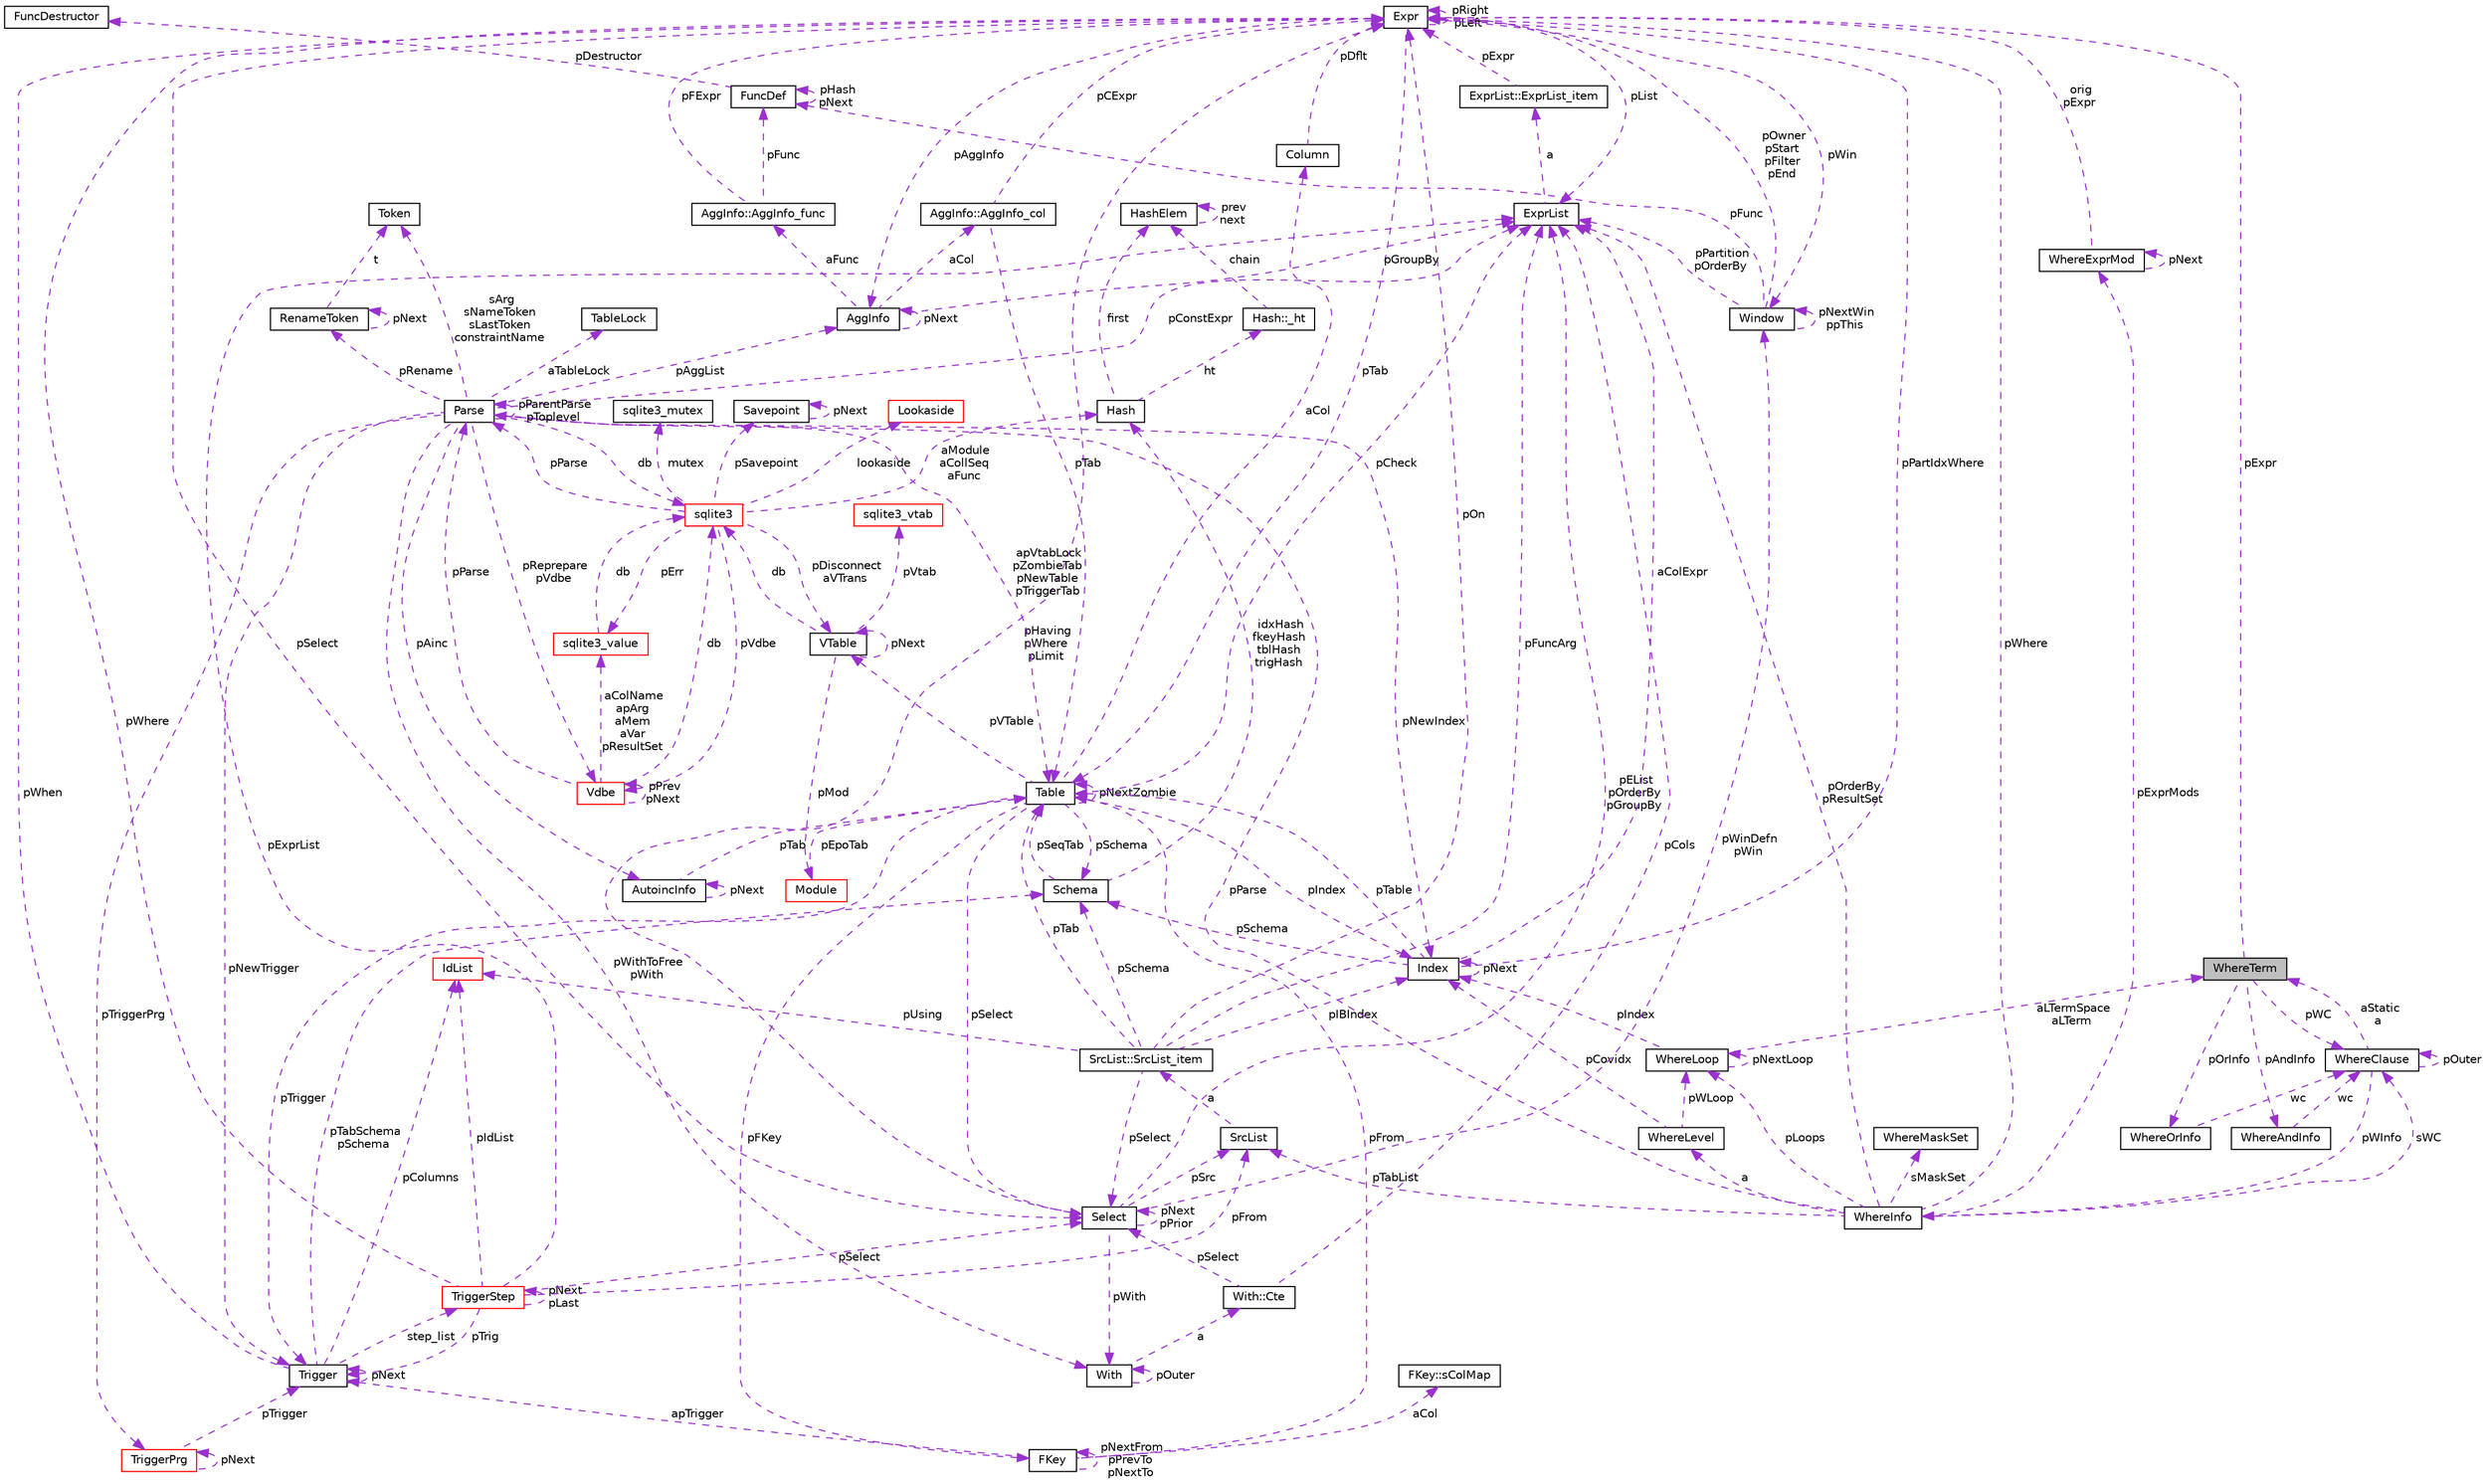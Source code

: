 digraph "WhereTerm"
{
 // LATEX_PDF_SIZE
  edge [fontname="Helvetica",fontsize="10",labelfontname="Helvetica",labelfontsize="10"];
  node [fontname="Helvetica",fontsize="10",shape=record];
  Node1 [label="WhereTerm",height=0.2,width=0.4,color="black", fillcolor="grey75", style="filled", fontcolor="black",tooltip=" "];
  Node2 -> Node1 [dir="back",color="darkorchid3",fontsize="10",style="dashed",label=" pAndInfo" ,fontname="Helvetica"];
  Node2 [label="WhereAndInfo",height=0.2,width=0.4,color="black", fillcolor="white", style="filled",URL="$structWhereAndInfo.html",tooltip=" "];
  Node3 -> Node2 [dir="back",color="darkorchid3",fontsize="10",style="dashed",label=" wc" ,fontname="Helvetica"];
  Node3 [label="WhereClause",height=0.2,width=0.4,color="black", fillcolor="white", style="filled",URL="$structWhereClause.html",tooltip=" "];
  Node1 -> Node3 [dir="back",color="darkorchid3",fontsize="10",style="dashed",label=" aStatic\na" ,fontname="Helvetica"];
  Node4 -> Node3 [dir="back",color="darkorchid3",fontsize="10",style="dashed",label=" pWInfo" ,fontname="Helvetica"];
  Node4 [label="WhereInfo",height=0.2,width=0.4,color="black", fillcolor="white", style="filled",URL="$structWhereInfo.html",tooltip=" "];
  Node5 -> Node4 [dir="back",color="darkorchid3",fontsize="10",style="dashed",label=" pWhere" ,fontname="Helvetica"];
  Node5 [label="Expr",height=0.2,width=0.4,color="black", fillcolor="white", style="filled",URL="$structExpr.html",tooltip=" "];
  Node6 -> Node5 [dir="back",color="darkorchid3",fontsize="10",style="dashed",label=" pAggInfo" ,fontname="Helvetica"];
  Node6 [label="AggInfo",height=0.2,width=0.4,color="black", fillcolor="white", style="filled",URL="$structAggInfo.html",tooltip=" "];
  Node6 -> Node6 [dir="back",color="darkorchid3",fontsize="10",style="dashed",label=" pNext" ,fontname="Helvetica"];
  Node7 -> Node6 [dir="back",color="darkorchid3",fontsize="10",style="dashed",label=" aCol" ,fontname="Helvetica"];
  Node7 [label="AggInfo::AggInfo_col",height=0.2,width=0.4,color="black", fillcolor="white", style="filled",URL="$structAggInfo_1_1AggInfo__col.html",tooltip=" "];
  Node5 -> Node7 [dir="back",color="darkorchid3",fontsize="10",style="dashed",label=" pCExpr" ,fontname="Helvetica"];
  Node8 -> Node7 [dir="back",color="darkorchid3",fontsize="10",style="dashed",label=" pTab" ,fontname="Helvetica"];
  Node8 [label="Table",height=0.2,width=0.4,color="black", fillcolor="white", style="filled",URL="$structTable.html",tooltip=" "];
  Node9 -> Node8 [dir="back",color="darkorchid3",fontsize="10",style="dashed",label=" pSchema" ,fontname="Helvetica"];
  Node9 [label="Schema",height=0.2,width=0.4,color="black", fillcolor="white", style="filled",URL="$structSchema.html",tooltip=" "];
  Node8 -> Node9 [dir="back",color="darkorchid3",fontsize="10",style="dashed",label=" pSeqTab" ,fontname="Helvetica"];
  Node10 -> Node9 [dir="back",color="darkorchid3",fontsize="10",style="dashed",label=" idxHash\nfkeyHash\ntblHash\ntrigHash" ,fontname="Helvetica"];
  Node10 [label="Hash",height=0.2,width=0.4,color="black", fillcolor="white", style="filled",URL="$structHash.html",tooltip=" "];
  Node11 -> Node10 [dir="back",color="darkorchid3",fontsize="10",style="dashed",label=" ht" ,fontname="Helvetica"];
  Node11 [label="Hash::_ht",height=0.2,width=0.4,color="black", fillcolor="white", style="filled",URL="$structHash_1_1__ht.html",tooltip=" "];
  Node12 -> Node11 [dir="back",color="darkorchid3",fontsize="10",style="dashed",label=" chain" ,fontname="Helvetica"];
  Node12 [label="HashElem",height=0.2,width=0.4,color="black", fillcolor="white", style="filled",URL="$structHashElem.html",tooltip=" "];
  Node12 -> Node12 [dir="back",color="darkorchid3",fontsize="10",style="dashed",label=" prev\nnext" ,fontname="Helvetica"];
  Node12 -> Node10 [dir="back",color="darkorchid3",fontsize="10",style="dashed",label=" first" ,fontname="Helvetica"];
  Node13 -> Node8 [dir="back",color="darkorchid3",fontsize="10",style="dashed",label=" aCol" ,fontname="Helvetica"];
  Node13 [label="Column",height=0.2,width=0.4,color="black", fillcolor="white", style="filled",URL="$structColumn.html",tooltip=" "];
  Node5 -> Node13 [dir="back",color="darkorchid3",fontsize="10",style="dashed",label=" pDflt" ,fontname="Helvetica"];
  Node14 -> Node8 [dir="back",color="darkorchid3",fontsize="10",style="dashed",label=" pFKey" ,fontname="Helvetica"];
  Node14 [label="FKey",height=0.2,width=0.4,color="black", fillcolor="white", style="filled",URL="$structFKey.html",tooltip=" "];
  Node15 -> Node14 [dir="back",color="darkorchid3",fontsize="10",style="dashed",label=" aCol" ,fontname="Helvetica"];
  Node15 [label="FKey::sColMap",height=0.2,width=0.4,color="black", fillcolor="white", style="filled",URL="$structFKey_1_1sColMap.html",tooltip=" "];
  Node14 -> Node14 [dir="back",color="darkorchid3",fontsize="10",style="dashed",label=" pNextFrom\npPrevTo\npNextTo" ,fontname="Helvetica"];
  Node8 -> Node14 [dir="back",color="darkorchid3",fontsize="10",style="dashed",label=" pFrom" ,fontname="Helvetica"];
  Node16 -> Node14 [dir="back",color="darkorchid3",fontsize="10",style="dashed",label=" apTrigger" ,fontname="Helvetica"];
  Node16 [label="Trigger",height=0.2,width=0.4,color="black", fillcolor="white", style="filled",URL="$structTrigger.html",tooltip=" "];
  Node17 -> Node16 [dir="back",color="darkorchid3",fontsize="10",style="dashed",label=" step_list" ,fontname="Helvetica"];
  Node17 [label="TriggerStep",height=0.2,width=0.4,color="red", fillcolor="white", style="filled",URL="$structTriggerStep.html",tooltip=" "];
  Node17 -> Node17 [dir="back",color="darkorchid3",fontsize="10",style="dashed",label=" pNext\npLast" ,fontname="Helvetica"];
  Node5 -> Node17 [dir="back",color="darkorchid3",fontsize="10",style="dashed",label=" pWhere" ,fontname="Helvetica"];
  Node18 -> Node17 [dir="back",color="darkorchid3",fontsize="10",style="dashed",label=" pIdList" ,fontname="Helvetica"];
  Node18 [label="IdList",height=0.2,width=0.4,color="red", fillcolor="white", style="filled",URL="$structIdList.html",tooltip=" "];
  Node20 -> Node17 [dir="back",color="darkorchid3",fontsize="10",style="dashed",label=" pSelect" ,fontname="Helvetica"];
  Node20 [label="Select",height=0.2,width=0.4,color="black", fillcolor="white", style="filled",URL="$structSelect.html",tooltip=" "];
  Node5 -> Node20 [dir="back",color="darkorchid3",fontsize="10",style="dashed",label=" pHaving\npWhere\npLimit" ,fontname="Helvetica"];
  Node21 -> Node20 [dir="back",color="darkorchid3",fontsize="10",style="dashed",label=" pWith" ,fontname="Helvetica"];
  Node21 [label="With",height=0.2,width=0.4,color="black", fillcolor="white", style="filled",URL="$structWith.html",tooltip=" "];
  Node22 -> Node21 [dir="back",color="darkorchid3",fontsize="10",style="dashed",label=" a" ,fontname="Helvetica"];
  Node22 [label="With::Cte",height=0.2,width=0.4,color="black", fillcolor="white", style="filled",URL="$structWith_1_1Cte.html",tooltip=" "];
  Node20 -> Node22 [dir="back",color="darkorchid3",fontsize="10",style="dashed",label=" pSelect" ,fontname="Helvetica"];
  Node23 -> Node22 [dir="back",color="darkorchid3",fontsize="10",style="dashed",label=" pCols" ,fontname="Helvetica"];
  Node23 [label="ExprList",height=0.2,width=0.4,color="black", fillcolor="white", style="filled",URL="$structExprList.html",tooltip=" "];
  Node24 -> Node23 [dir="back",color="darkorchid3",fontsize="10",style="dashed",label=" a" ,fontname="Helvetica"];
  Node24 [label="ExprList::ExprList_item",height=0.2,width=0.4,color="black", fillcolor="white", style="filled",URL="$structExprList_1_1ExprList__item.html",tooltip=" "];
  Node5 -> Node24 [dir="back",color="darkorchid3",fontsize="10",style="dashed",label=" pExpr" ,fontname="Helvetica"];
  Node21 -> Node21 [dir="back",color="darkorchid3",fontsize="10",style="dashed",label=" pOuter" ,fontname="Helvetica"];
  Node20 -> Node20 [dir="back",color="darkorchid3",fontsize="10",style="dashed",label=" pNext\npPrior" ,fontname="Helvetica"];
  Node25 -> Node20 [dir="back",color="darkorchid3",fontsize="10",style="dashed",label=" pSrc" ,fontname="Helvetica"];
  Node25 [label="SrcList",height=0.2,width=0.4,color="black", fillcolor="white", style="filled",URL="$structSrcList.html",tooltip=" "];
  Node26 -> Node25 [dir="back",color="darkorchid3",fontsize="10",style="dashed",label=" a" ,fontname="Helvetica"];
  Node26 [label="SrcList::SrcList_item",height=0.2,width=0.4,color="black", fillcolor="white", style="filled",URL="$structSrcList_1_1SrcList__item.html",tooltip=" "];
  Node9 -> Node26 [dir="back",color="darkorchid3",fontsize="10",style="dashed",label=" pSchema" ,fontname="Helvetica"];
  Node5 -> Node26 [dir="back",color="darkorchid3",fontsize="10",style="dashed",label=" pOn" ,fontname="Helvetica"];
  Node18 -> Node26 [dir="back",color="darkorchid3",fontsize="10",style="dashed",label=" pUsing" ,fontname="Helvetica"];
  Node8 -> Node26 [dir="back",color="darkorchid3",fontsize="10",style="dashed",label=" pTab" ,fontname="Helvetica"];
  Node20 -> Node26 [dir="back",color="darkorchid3",fontsize="10",style="dashed",label=" pSelect" ,fontname="Helvetica"];
  Node27 -> Node26 [dir="back",color="darkorchid3",fontsize="10",style="dashed",label=" pIBIndex" ,fontname="Helvetica"];
  Node27 [label="Index",height=0.2,width=0.4,color="black", fillcolor="white", style="filled",URL="$structIndex.html",tooltip=" "];
  Node9 -> Node27 [dir="back",color="darkorchid3",fontsize="10",style="dashed",label=" pSchema" ,fontname="Helvetica"];
  Node5 -> Node27 [dir="back",color="darkorchid3",fontsize="10",style="dashed",label=" pPartIdxWhere" ,fontname="Helvetica"];
  Node8 -> Node27 [dir="back",color="darkorchid3",fontsize="10",style="dashed",label=" pTable" ,fontname="Helvetica"];
  Node23 -> Node27 [dir="back",color="darkorchid3",fontsize="10",style="dashed",label=" aColExpr" ,fontname="Helvetica"];
  Node27 -> Node27 [dir="back",color="darkorchid3",fontsize="10",style="dashed",label=" pNext" ,fontname="Helvetica"];
  Node23 -> Node26 [dir="back",color="darkorchid3",fontsize="10",style="dashed",label=" pFuncArg" ,fontname="Helvetica"];
  Node23 -> Node20 [dir="back",color="darkorchid3",fontsize="10",style="dashed",label=" pEList\npOrderBy\npGroupBy" ,fontname="Helvetica"];
  Node28 -> Node20 [dir="back",color="darkorchid3",fontsize="10",style="dashed",label=" pWinDefn\npWin" ,fontname="Helvetica"];
  Node28 [label="Window",height=0.2,width=0.4,color="black", fillcolor="white", style="filled",URL="$structWindow.html",tooltip=" "];
  Node5 -> Node28 [dir="back",color="darkorchid3",fontsize="10",style="dashed",label=" pOwner\npStart\npFilter\npEnd" ,fontname="Helvetica"];
  Node23 -> Node28 [dir="back",color="darkorchid3",fontsize="10",style="dashed",label=" pPartition\npOrderBy" ,fontname="Helvetica"];
  Node29 -> Node28 [dir="back",color="darkorchid3",fontsize="10",style="dashed",label=" pFunc" ,fontname="Helvetica"];
  Node29 [label="FuncDef",height=0.2,width=0.4,color="black", fillcolor="white", style="filled",URL="$structFuncDef.html",tooltip=" "];
  Node30 -> Node29 [dir="back",color="darkorchid3",fontsize="10",style="dashed",label=" pDestructor" ,fontname="Helvetica"];
  Node30 [label="FuncDestructor",height=0.2,width=0.4,color="black", fillcolor="white", style="filled",URL="$structFuncDestructor.html",tooltip=" "];
  Node29 -> Node29 [dir="back",color="darkorchid3",fontsize="10",style="dashed",label=" pHash\npNext" ,fontname="Helvetica"];
  Node28 -> Node28 [dir="back",color="darkorchid3",fontsize="10",style="dashed",label=" pNextWin\nppThis" ,fontname="Helvetica"];
  Node16 -> Node17 [dir="back",color="darkorchid3",fontsize="10",style="dashed",label=" pTrig" ,fontname="Helvetica"];
  Node25 -> Node17 [dir="back",color="darkorchid3",fontsize="10",style="dashed",label=" pFrom" ,fontname="Helvetica"];
  Node23 -> Node17 [dir="back",color="darkorchid3",fontsize="10",style="dashed",label=" pExprList" ,fontname="Helvetica"];
  Node9 -> Node16 [dir="back",color="darkorchid3",fontsize="10",style="dashed",label=" pTabSchema\npSchema" ,fontname="Helvetica"];
  Node5 -> Node16 [dir="back",color="darkorchid3",fontsize="10",style="dashed",label=" pWhen" ,fontname="Helvetica"];
  Node18 -> Node16 [dir="back",color="darkorchid3",fontsize="10",style="dashed",label=" pColumns" ,fontname="Helvetica"];
  Node16 -> Node16 [dir="back",color="darkorchid3",fontsize="10",style="dashed",label=" pNext" ,fontname="Helvetica"];
  Node32 -> Node8 [dir="back",color="darkorchid3",fontsize="10",style="dashed",label=" pVTable" ,fontname="Helvetica"];
  Node32 [label="VTable",height=0.2,width=0.4,color="black", fillcolor="white", style="filled",URL="$structVTable.html",tooltip=" "];
  Node33 -> Node32 [dir="back",color="darkorchid3",fontsize="10",style="dashed",label=" db" ,fontname="Helvetica"];
  Node33 [label="sqlite3",height=0.2,width=0.4,color="red", fillcolor="white", style="filled",URL="$structsqlite3.html",tooltip=" "];
  Node34 -> Node33 [dir="back",color="darkorchid3",fontsize="10",style="dashed",label=" pVdbe" ,fontname="Helvetica"];
  Node34 [label="Vdbe",height=0.2,width=0.4,color="red", fillcolor="white", style="filled",URL="$structVdbe.html",tooltip=" "];
  Node34 -> Node34 [dir="back",color="darkorchid3",fontsize="10",style="dashed",label=" pPrev\npNext" ,fontname="Helvetica"];
  Node33 -> Node34 [dir="back",color="darkorchid3",fontsize="10",style="dashed",label=" db" ,fontname="Helvetica"];
  Node35 -> Node34 [dir="back",color="darkorchid3",fontsize="10",style="dashed",label=" aColName\napArg\naMem\naVar\npResultSet" ,fontname="Helvetica"];
  Node35 [label="sqlite3_value",height=0.2,width=0.4,color="red", fillcolor="white", style="filled",URL="$structsqlite3__value.html",tooltip=" "];
  Node33 -> Node35 [dir="back",color="darkorchid3",fontsize="10",style="dashed",label=" db" ,fontname="Helvetica"];
  Node78 -> Node34 [dir="back",color="darkorchid3",fontsize="10",style="dashed",label=" pParse" ,fontname="Helvetica"];
  Node78 [label="Parse",height=0.2,width=0.4,color="black", fillcolor="white", style="filled",URL="$structParse.html",tooltip=" "];
  Node6 -> Node78 [dir="back",color="darkorchid3",fontsize="10",style="dashed",label=" pAggList" ,fontname="Helvetica"];
  Node34 -> Node78 [dir="back",color="darkorchid3",fontsize="10",style="dashed",label=" pReprepare\npVdbe" ,fontname="Helvetica"];
  Node33 -> Node78 [dir="back",color="darkorchid3",fontsize="10",style="dashed",label=" db" ,fontname="Helvetica"];
  Node79 -> Node78 [dir="back",color="darkorchid3",fontsize="10",style="dashed",label=" aTableLock" ,fontname="Helvetica"];
  Node79 [label="TableLock",height=0.2,width=0.4,color="black", fillcolor="white", style="filled",URL="$structTableLock.html",tooltip=" "];
  Node80 -> Node78 [dir="back",color="darkorchid3",fontsize="10",style="dashed",label=" sArg\nsNameToken\nsLastToken\nconstraintName" ,fontname="Helvetica"];
  Node80 [label="Token",height=0.2,width=0.4,color="black", fillcolor="white", style="filled",URL="$structToken.html",tooltip=" "];
  Node21 -> Node78 [dir="back",color="darkorchid3",fontsize="10",style="dashed",label=" pWithToFree\npWith" ,fontname="Helvetica"];
  Node8 -> Node78 [dir="back",color="darkorchid3",fontsize="10",style="dashed",label=" apVtabLock\npZombieTab\npNewTable\npTriggerTab" ,fontname="Helvetica"];
  Node16 -> Node78 [dir="back",color="darkorchid3",fontsize="10",style="dashed",label=" pNewTrigger" ,fontname="Helvetica"];
  Node81 -> Node78 [dir="back",color="darkorchid3",fontsize="10",style="dashed",label=" pTriggerPrg" ,fontname="Helvetica"];
  Node81 [label="TriggerPrg",height=0.2,width=0.4,color="red", fillcolor="white", style="filled",URL="$structTriggerPrg.html",tooltip=" "];
  Node16 -> Node81 [dir="back",color="darkorchid3",fontsize="10",style="dashed",label=" pTrigger" ,fontname="Helvetica"];
  Node81 -> Node81 [dir="back",color="darkorchid3",fontsize="10",style="dashed",label=" pNext" ,fontname="Helvetica"];
  Node82 -> Node78 [dir="back",color="darkorchid3",fontsize="10",style="dashed",label=" pRename" ,fontname="Helvetica"];
  Node82 [label="RenameToken",height=0.2,width=0.4,color="black", fillcolor="white", style="filled",URL="$structRenameToken.html",tooltip=" "];
  Node80 -> Node82 [dir="back",color="darkorchid3",fontsize="10",style="dashed",label=" t" ,fontname="Helvetica"];
  Node82 -> Node82 [dir="back",color="darkorchid3",fontsize="10",style="dashed",label=" pNext" ,fontname="Helvetica"];
  Node27 -> Node78 [dir="back",color="darkorchid3",fontsize="10",style="dashed",label=" pNewIndex" ,fontname="Helvetica"];
  Node83 -> Node78 [dir="back",color="darkorchid3",fontsize="10",style="dashed",label=" pAinc" ,fontname="Helvetica"];
  Node83 [label="AutoincInfo",height=0.2,width=0.4,color="black", fillcolor="white", style="filled",URL="$structAutoincInfo.html",tooltip=" "];
  Node8 -> Node83 [dir="back",color="darkorchid3",fontsize="10",style="dashed",label=" pTab" ,fontname="Helvetica"];
  Node83 -> Node83 [dir="back",color="darkorchid3",fontsize="10",style="dashed",label=" pNext" ,fontname="Helvetica"];
  Node23 -> Node78 [dir="back",color="darkorchid3",fontsize="10",style="dashed",label=" pConstExpr" ,fontname="Helvetica"];
  Node78 -> Node78 [dir="back",color="darkorchid3",fontsize="10",style="dashed",label=" pParentParse\npToplevel" ,fontname="Helvetica"];
  Node84 -> Node33 [dir="back",color="darkorchid3",fontsize="10",style="dashed",label=" pSavepoint" ,fontname="Helvetica"];
  Node84 [label="Savepoint",height=0.2,width=0.4,color="black", fillcolor="white", style="filled",URL="$structSavepoint.html",tooltip=" "];
  Node84 -> Node84 [dir="back",color="darkorchid3",fontsize="10",style="dashed",label=" pNext" ,fontname="Helvetica"];
  Node85 -> Node33 [dir="back",color="darkorchid3",fontsize="10",style="dashed",label=" lookaside" ,fontname="Helvetica"];
  Node85 [label="Lookaside",height=0.2,width=0.4,color="red", fillcolor="white", style="filled",URL="$structLookaside.html",tooltip=" "];
  Node35 -> Node33 [dir="back",color="darkorchid3",fontsize="10",style="dashed",label=" pErr" ,fontname="Helvetica"];
  Node44 -> Node33 [dir="back",color="darkorchid3",fontsize="10",style="dashed",label=" mutex" ,fontname="Helvetica"];
  Node44 [label="sqlite3_mutex",height=0.2,width=0.4,color="black", fillcolor="white", style="filled",URL="$structsqlite3__mutex.html",tooltip=" "];
  Node32 -> Node33 [dir="back",color="darkorchid3",fontsize="10",style="dashed",label=" pDisconnect\naVTrans" ,fontname="Helvetica"];
  Node10 -> Node33 [dir="back",color="darkorchid3",fontsize="10",style="dashed",label=" aModule\naCollSeq\naFunc" ,fontname="Helvetica"];
  Node78 -> Node33 [dir="back",color="darkorchid3",fontsize="10",style="dashed",label=" pParse" ,fontname="Helvetica"];
  Node32 -> Node32 [dir="back",color="darkorchid3",fontsize="10",style="dashed",label=" pNext" ,fontname="Helvetica"];
  Node91 -> Node32 [dir="back",color="darkorchid3",fontsize="10",style="dashed",label=" pMod" ,fontname="Helvetica"];
  Node91 [label="Module",height=0.2,width=0.4,color="red", fillcolor="white", style="filled",URL="$structModule.html",tooltip=" "];
  Node8 -> Node91 [dir="back",color="darkorchid3",fontsize="10",style="dashed",label=" pEpoTab" ,fontname="Helvetica"];
  Node62 -> Node32 [dir="back",color="darkorchid3",fontsize="10",style="dashed",label=" pVtab" ,fontname="Helvetica"];
  Node62 [label="sqlite3_vtab",height=0.2,width=0.4,color="red", fillcolor="white", style="filled",URL="$structsqlite3__vtab.html",tooltip=" "];
  Node8 -> Node8 [dir="back",color="darkorchid3",fontsize="10",style="dashed",label=" pNextZombie" ,fontname="Helvetica"];
  Node16 -> Node8 [dir="back",color="darkorchid3",fontsize="10",style="dashed",label=" pTrigger" ,fontname="Helvetica"];
  Node20 -> Node8 [dir="back",color="darkorchid3",fontsize="10",style="dashed",label=" pSelect" ,fontname="Helvetica"];
  Node23 -> Node8 [dir="back",color="darkorchid3",fontsize="10",style="dashed",label=" pCheck" ,fontname="Helvetica"];
  Node27 -> Node8 [dir="back",color="darkorchid3",fontsize="10",style="dashed",label=" pIndex" ,fontname="Helvetica"];
  Node92 -> Node6 [dir="back",color="darkorchid3",fontsize="10",style="dashed",label=" aFunc" ,fontname="Helvetica"];
  Node92 [label="AggInfo::AggInfo_func",height=0.2,width=0.4,color="black", fillcolor="white", style="filled",URL="$structAggInfo_1_1AggInfo__func.html",tooltip=" "];
  Node5 -> Node92 [dir="back",color="darkorchid3",fontsize="10",style="dashed",label=" pFExpr" ,fontname="Helvetica"];
  Node29 -> Node92 [dir="back",color="darkorchid3",fontsize="10",style="dashed",label=" pFunc" ,fontname="Helvetica"];
  Node23 -> Node6 [dir="back",color="darkorchid3",fontsize="10",style="dashed",label=" pGroupBy" ,fontname="Helvetica"];
  Node5 -> Node5 [dir="back",color="darkorchid3",fontsize="10",style="dashed",label=" pRight\npLeft" ,fontname="Helvetica"];
  Node8 -> Node5 [dir="back",color="darkorchid3",fontsize="10",style="dashed",label=" pTab" ,fontname="Helvetica"];
  Node20 -> Node5 [dir="back",color="darkorchid3",fontsize="10",style="dashed",label=" pSelect" ,fontname="Helvetica"];
  Node23 -> Node5 [dir="back",color="darkorchid3",fontsize="10",style="dashed",label=" pList" ,fontname="Helvetica"];
  Node28 -> Node5 [dir="back",color="darkorchid3",fontsize="10",style="dashed",label=" pWin" ,fontname="Helvetica"];
  Node93 -> Node4 [dir="back",color="darkorchid3",fontsize="10",style="dashed",label=" pLoops" ,fontname="Helvetica"];
  Node93 [label="WhereLoop",height=0.2,width=0.4,color="black", fillcolor="white", style="filled",URL="$structWhereLoop.html",tooltip=" "];
  Node93 -> Node93 [dir="back",color="darkorchid3",fontsize="10",style="dashed",label=" pNextLoop" ,fontname="Helvetica"];
  Node1 -> Node93 [dir="back",color="darkorchid3",fontsize="10",style="dashed",label=" aLTermSpace\naLTerm" ,fontname="Helvetica"];
  Node27 -> Node93 [dir="back",color="darkorchid3",fontsize="10",style="dashed",label=" pIndex" ,fontname="Helvetica"];
  Node3 -> Node4 [dir="back",color="darkorchid3",fontsize="10",style="dashed",label=" sWC" ,fontname="Helvetica"];
  Node94 -> Node4 [dir="back",color="darkorchid3",fontsize="10",style="dashed",label=" pExprMods" ,fontname="Helvetica"];
  Node94 [label="WhereExprMod",height=0.2,width=0.4,color="black", fillcolor="white", style="filled",URL="$structWhereExprMod.html",tooltip=" "];
  Node5 -> Node94 [dir="back",color="darkorchid3",fontsize="10",style="dashed",label=" orig\npExpr" ,fontname="Helvetica"];
  Node94 -> Node94 [dir="back",color="darkorchid3",fontsize="10",style="dashed",label=" pNext" ,fontname="Helvetica"];
  Node95 -> Node4 [dir="back",color="darkorchid3",fontsize="10",style="dashed",label=" a" ,fontname="Helvetica"];
  Node95 [label="WhereLevel",height=0.2,width=0.4,color="black", fillcolor="white", style="filled",URL="$structWhereLevel.html",tooltip=" "];
  Node93 -> Node95 [dir="back",color="darkorchid3",fontsize="10",style="dashed",label=" pWLoop" ,fontname="Helvetica"];
  Node27 -> Node95 [dir="back",color="darkorchid3",fontsize="10",style="dashed",label=" pCovidx" ,fontname="Helvetica"];
  Node96 -> Node4 [dir="back",color="darkorchid3",fontsize="10",style="dashed",label=" sMaskSet" ,fontname="Helvetica"];
  Node96 [label="WhereMaskSet",height=0.2,width=0.4,color="black", fillcolor="white", style="filled",URL="$structWhereMaskSet.html",tooltip=" "];
  Node25 -> Node4 [dir="back",color="darkorchid3",fontsize="10",style="dashed",label=" pTabList" ,fontname="Helvetica"];
  Node23 -> Node4 [dir="back",color="darkorchid3",fontsize="10",style="dashed",label=" pOrderBy\npResultSet" ,fontname="Helvetica"];
  Node78 -> Node4 [dir="back",color="darkorchid3",fontsize="10",style="dashed",label=" pParse" ,fontname="Helvetica"];
  Node3 -> Node3 [dir="back",color="darkorchid3",fontsize="10",style="dashed",label=" pOuter" ,fontname="Helvetica"];
  Node97 -> Node1 [dir="back",color="darkorchid3",fontsize="10",style="dashed",label=" pOrInfo" ,fontname="Helvetica"];
  Node97 [label="WhereOrInfo",height=0.2,width=0.4,color="black", fillcolor="white", style="filled",URL="$structWhereOrInfo.html",tooltip=" "];
  Node3 -> Node97 [dir="back",color="darkorchid3",fontsize="10",style="dashed",label=" wc" ,fontname="Helvetica"];
  Node5 -> Node1 [dir="back",color="darkorchid3",fontsize="10",style="dashed",label=" pExpr" ,fontname="Helvetica"];
  Node3 -> Node1 [dir="back",color="darkorchid3",fontsize="10",style="dashed",label=" pWC" ,fontname="Helvetica"];
}
